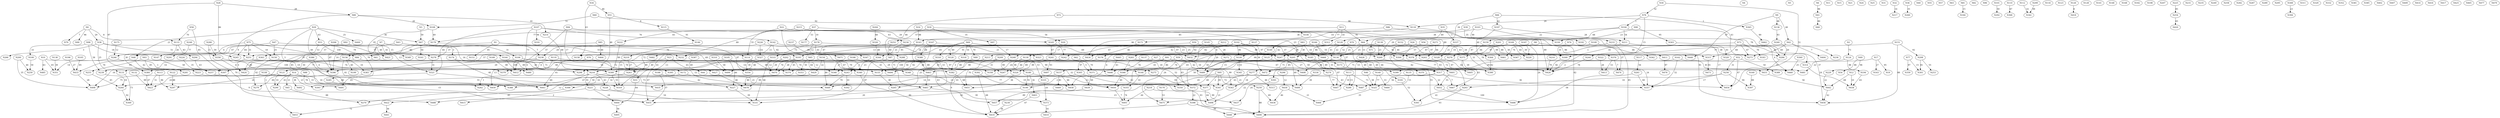digraph Grafo {
    0[label="N0"];
    1[label="N1"];
    2[label="N2"];
    3[label="N3"];
    4[label="N4"];
    5[label="N5"];
    6[label="N6"];
    7[label="N7"];
    8[label="N8"];
    9[label="N9"];
    10[label="N10"];
    11[label="N11"];
    12[label="N12"];
    13[label="N13"];
    14[label="N14"];
    15[label="N15"];
    16[label="N16"];
    17[label="N17"];
    18[label="N18"];
    19[label="N19"];
    20[label="N20"];
    21[label="N21"];
    22[label="N22"];
    23[label="N23"];
    24[label="N24"];
    25[label="N25"];
    26[label="N26"];
    27[label="N27"];
    28[label="N28"];
    29[label="N29"];
    30[label="N30"];
    31[label="N31"];
    32[label="N32"];
    33[label="N33"];
    34[label="N34"];
    35[label="N35"];
    36[label="N36"];
    37[label="N37"];
    38[label="N38"];
    39[label="N39"];
    40[label="N40"];
    41[label="N41"];
    42[label="N42"];
    43[label="N43"];
    44[label="N44"];
    45[label="N45"];
    46[label="N46"];
    47[label="N47"];
    48[label="N48"];
    49[label="N49"];
    50[label="N50"];
    51[label="N51"];
    52[label="N52"];
    53[label="N53"];
    54[label="N54"];
    55[label="N55"];
    56[label="N56"];
    57[label="N57"];
    58[label="N58"];
    59[label="N59"];
    60[label="N60"];
    61[label="N61"];
    62[label="N62"];
    63[label="N63"];
    64[label="N64"];
    65[label="N65"];
    66[label="N66"];
    67[label="N67"];
    68[label="N68"];
    69[label="N69"];
    70[label="N70"];
    71[label="N71"];
    72[label="N72"];
    73[label="N73"];
    74[label="N74"];
    75[label="N75"];
    76[label="N76"];
    77[label="N77"];
    78[label="N78"];
    79[label="N79"];
    80[label="N80"];
    81[label="N81"];
    82[label="N82"];
    83[label="N83"];
    84[label="N84"];
    85[label="N85"];
    86[label="N86"];
    87[label="N87"];
    88[label="N88"];
    89[label="N89"];
    90[label="N90"];
    91[label="N91"];
    92[label="N92"];
    93[label="N93"];
    94[label="N94"];
    95[label="N95"];
    96[label="N96"];
    97[label="N97"];
    98[label="N98"];
    99[label="N99"];
    100[label="N100"];
    101[label="N101"];
    102[label="N102"];
    103[label="N103"];
    104[label="N104"];
    105[label="N105"];
    106[label="N106"];
    107[label="N107"];
    108[label="N108"];
    109[label="N109"];
    110[label="N110"];
    111[label="N111"];
    112[label="N112"];
    113[label="N113"];
    114[label="N114"];
    115[label="N115"];
    116[label="N116"];
    117[label="N117"];
    118[label="N118"];
    119[label="N119"];
    120[label="N120"];
    121[label="N121"];
    122[label="N122"];
    123[label="N123"];
    124[label="N124"];
    125[label="N125"];
    126[label="N126"];
    127[label="N127"];
    128[label="N128"];
    129[label="N129"];
    130[label="N130"];
    131[label="N131"];
    132[label="N132"];
    133[label="N133"];
    134[label="N134"];
    135[label="N135"];
    136[label="N136"];
    137[label="N137"];
    138[label="N138"];
    139[label="N139"];
    140[label="N140"];
    141[label="N141"];
    142[label="N142"];
    143[label="N143"];
    144[label="N144"];
    145[label="N145"];
    146[label="N146"];
    147[label="N147"];
    148[label="N148"];
    149[label="N149"];
    150[label="N150"];
    151[label="N151"];
    152[label="N152"];
    153[label="N153"];
    154[label="N154"];
    155[label="N155"];
    156[label="N156"];
    157[label="N157"];
    158[label="N158"];
    159[label="N159"];
    160[label="N160"];
    161[label="N161"];
    162[label="N162"];
    163[label="N163"];
    164[label="N164"];
    165[label="N165"];
    166[label="N166"];
    167[label="N167"];
    168[label="N168"];
    169[label="N169"];
    170[label="N170"];
    171[label="N171"];
    172[label="N172"];
    173[label="N173"];
    174[label="N174"];
    175[label="N175"];
    176[label="N176"];
    177[label="N177"];
    178[label="N178"];
    179[label="N179"];
    180[label="N180"];
    181[label="N181"];
    182[label="N182"];
    183[label="N183"];
    184[label="N184"];
    185[label="N185"];
    186[label="N186"];
    187[label="N187"];
    188[label="N188"];
    189[label="N189"];
    190[label="N190"];
    191[label="N191"];
    192[label="N192"];
    193[label="N193"];
    194[label="N194"];
    195[label="N195"];
    196[label="N196"];
    197[label="N197"];
    198[label="N198"];
    199[label="N199"];
    200[label="N200"];
    201[label="N201"];
    202[label="N202"];
    203[label="N203"];
    204[label="N204"];
    205[label="N205"];
    206[label="N206"];
    207[label="N207"];
    208[label="N208"];
    209[label="N209"];
    210[label="N210"];
    211[label="N211"];
    212[label="N212"];
    213[label="N213"];
    214[label="N214"];
    215[label="N215"];
    216[label="N216"];
    217[label="N217"];
    218[label="N218"];
    219[label="N219"];
    220[label="N220"];
    221[label="N221"];
    222[label="N222"];
    223[label="N223"];
    224[label="N224"];
    225[label="N225"];
    226[label="N226"];
    227[label="N227"];
    228[label="N228"];
    229[label="N229"];
    230[label="N230"];
    231[label="N231"];
    232[label="N232"];
    233[label="N233"];
    234[label="N234"];
    235[label="N235"];
    236[label="N236"];
    237[label="N237"];
    238[label="N238"];
    239[label="N239"];
    240[label="N240"];
    241[label="N241"];
    242[label="N242"];
    243[label="N243"];
    244[label="N244"];
    245[label="N245"];
    246[label="N246"];
    247[label="N247"];
    248[label="N248"];
    249[label="N249"];
    250[label="N250"];
    251[label="N251"];
    252[label="N252"];
    253[label="N253"];
    254[label="N254"];
    255[label="N255"];
    256[label="N256"];
    257[label="N257"];
    258[label="N258"];
    259[label="N259"];
    260[label="N260"];
    261[label="N261"];
    262[label="N262"];
    263[label="N263"];
    264[label="N264"];
    265[label="N265"];
    266[label="N266"];
    267[label="N267"];
    268[label="N268"];
    269[label="N269"];
    270[label="N270"];
    271[label="N271"];
    272[label="N272"];
    273[label="N273"];
    274[label="N274"];
    275[label="N275"];
    276[label="N276"];
    277[label="N277"];
    278[label="N278"];
    279[label="N279"];
    280[label="N280"];
    281[label="N281"];
    282[label="N282"];
    283[label="N283"];
    284[label="N284"];
    285[label="N285"];
    286[label="N286"];
    287[label="N287"];
    288[label="N288"];
    289[label="N289"];
    290[label="N290"];
    291[label="N291"];
    292[label="N292"];
    293[label="N293"];
    294[label="N294"];
    295[label="N295"];
    296[label="N296"];
    297[label="N297"];
    298[label="N298"];
    299[label="N299"];
    300[label="N300"];
    301[label="N301"];
    302[label="N302"];
    303[label="N303"];
    304[label="N304"];
    305[label="N305"];
    306[label="N306"];
    307[label="N307"];
    308[label="N308"];
    309[label="N309"];
    310[label="N310"];
    311[label="N311"];
    312[label="N312"];
    313[label="N313"];
    314[label="N314"];
    315[label="N315"];
    316[label="N316"];
    317[label="N317"];
    318[label="N318"];
    319[label="N319"];
    320[label="N320"];
    321[label="N321"];
    322[label="N322"];
    323[label="N323"];
    324[label="N324"];
    325[label="N325"];
    326[label="N326"];
    327[label="N327"];
    328[label="N328"];
    329[label="N329"];
    330[label="N330"];
    331[label="N331"];
    332[label="N332"];
    333[label="N333"];
    334[label="N334"];
    335[label="N335"];
    336[label="N336"];
    337[label="N337"];
    338[label="N338"];
    339[label="N339"];
    340[label="N340"];
    341[label="N341"];
    342[label="N342"];
    343[label="N343"];
    344[label="N344"];
    345[label="N345"];
    346[label="N346"];
    347[label="N347"];
    348[label="N348"];
    349[label="N349"];
    350[label="N350"];
    351[label="N351"];
    352[label="N352"];
    353[label="N353"];
    354[label="N354"];
    355[label="N355"];
    356[label="N356"];
    357[label="N357"];
    358[label="N358"];
    359[label="N359"];
    360[label="N360"];
    361[label="N361"];
    362[label="N362"];
    363[label="N363"];
    364[label="N364"];
    365[label="N365"];
    366[label="N366"];
    367[label="N367"];
    368[label="N368"];
    369[label="N369"];
    370[label="N370"];
    371[label="N371"];
    372[label="N372"];
    373[label="N373"];
    374[label="N374"];
    375[label="N375"];
    376[label="N376"];
    377[label="N377"];
    378[label="N378"];
    379[label="N379"];
    380[label="N380"];
    381[label="N381"];
    382[label="N382"];
    383[label="N383"];
    384[label="N384"];
    385[label="N385"];
    386[label="N386"];
    387[label="N387"];
    388[label="N388"];
    389[label="N389"];
    390[label="N390"];
    391[label="N391"];
    392[label="N392"];
    393[label="N393"];
    394[label="N394"];
    395[label="N395"];
    396[label="N396"];
    397[label="N397"];
    398[label="N398"];
    399[label="N399"];
    400[label="N400"];
    401[label="N401"];
    402[label="N402"];
    403[label="N403"];
    404[label="N404"];
    405[label="N405"];
    406[label="N406"];
    407[label="N407"];
    408[label="N408"];
    409[label="N409"];
    410[label="N410"];
    411[label="N411"];
    412[label="N412"];
    413[label="N413"];
    414[label="N414"];
    415[label="N415"];
    416[label="N416"];
    417[label="N417"];
    418[label="N418"];
    419[label="N419"];
    420[label="N420"];
    421[label="N421"];
    422[label="N422"];
    423[label="N423"];
    424[label="N424"];
    425[label="N425"];
    426[label="N426"];
    427[label="N427"];
    428[label="N428"];
    429[label="N429"];
    430[label="N430"];
    431[label="N431"];
    432[label="N432"];
    433[label="N433"];
    434[label="N434"];
    435[label="N435"];
    436[label="N436"];
    437[label="N437"];
    438[label="N438"];
    439[label="N439"];
    440[label="N440"];
    441[label="N441"];
    442[label="N442"];
    443[label="N443"];
    444[label="N444"];
    445[label="N445"];
    446[label="N446"];
    447[label="N447"];
    448[label="N448"];
    449[label="N449"];
    450[label="N450"];
    451[label="N451"];
    452[label="N452"];
    453[label="N453"];
    454[label="N454"];
    455[label="N455"];
    456[label="N456"];
    457[label="N457"];
    458[label="N458"];
    459[label="N459"];
    460[label="N460"];
    461[label="N461"];
    462[label="N462"];
    463[label="N463"];
    464[label="N464"];
    465[label="N465"];
    466[label="N466"];
    467[label="N467"];
    468[label="N468"];
    469[label="N469"];
    470[label="N470"];
    471[label="N471"];
    472[label="N472"];
    473[label="N473"];
    474[label="N474"];
    475[label="N475"];
    476[label="N476"];
    477[label="N477"];
    478[label="N478"];
    479[label="N479"];
    480[label="N480"];
    481[label="N481"];
    482[label="N482"];
    483[label="N483"];
    484[label="N484"];
    485[label="N485"];
    486[label="N486"];
    487[label="N487"];
    488[label="N488"];
    489[label="N489"];
    490[label="N490"];
    491[label="N491"];
    492[label="N492"];
    493[label="N493"];
    494[label="N494"];
    495[label="N495"];
    496[label="N496"];
    497[label="N497"];
    498[label="N498"];
    499[label="N499"];
    136 -> 240[label="93"];
    72 -> 87[label="66"];
    76 -> 443[label="61"];
    206 -> 278[label="77"];
    215 -> 222[label="65"];
    112 -> 342[label="14"];
    308 -> 394[label="23"];
    117 -> 261[label="56"];
    205 -> 457[label="49"];
    74 -> 411[label="66"];
    53 -> 251[label="53"];
    178 -> 319[label="15"];
    3 -> 67[label="59"];
    12 -> 442[label="68"];
    307 -> 455[label="9"];
    118 -> 165[label="36"];
    230 -> 419[label="36"];
    69 -> 316[label="9"];
    293 -> 448[label="93"];
    274 -> 447[label="77"];
    213 -> 382[label="3"];
    10 -> 374[label="71"];
    73 -> 315[label="68"];
    134 -> 472[label="71"];
    47 -> 150[label="25"];
    241 -> 317[label="50"];
    64 -> 205[label="52"];
    246 -> 351[label="14"];
    43 -> 453[label="3"];
    104 -> 211[label="54"];
    61 -> 121[label="71"];
    212 -> 319[label="61"];
    305 -> 490[label="93"];
    166 -> 317[label="37"];
    196 -> 433[label="27"];
    156 -> 383[label="16"];
    444 -> 495[label="56"];
    317 -> 459[label="41"];
    94 -> 300[label="17"];
    226 -> 432[label="69"];
    10 -> 351[label="65"];
    165 -> 242[label="77"];
    130 -> 335[label="53"];
    256 -> 357[label="17"];
    197 -> 233[label="28"];
    98 -> 100[label="33"];
    102 -> 472[label="36"];
    133 -> 147[label="26"];
    202 -> 499[label="48"];
    483 -> 488[label="20"];
    103 -> 211[label="22"];
    143 -> 333[label="13"];
    241 -> 497[label="93"];
    208 -> 253[label="55"];
    336 -> 434[label="96"];
    391 -> 437[label="24"];
    228 -> 331[label="16"];
    37 -> 114[label="55"];
    120 -> 155[label="100"];
    356 -> 379[label="100"];
    226 -> 327[label="14"];
    94 -> 234[label="63"];
    241 -> 346[label="86"];
    216 -> 221[label="91"];
    78 -> 118[label="29"];
    76 -> 449[label="53"];
    105 -> 433[label="85"];
    310 -> 499[label="58"];
    202 -> 470[label="12"];
    22 -> 232[label="89"];
    430 -> 436[label="46"];
    129 -> 432[label="91"];
    30 -> 454[label="51"];
    188 -> 455[label="37"];
    102 -> 339[label="96"];
    383 -> 492[label="38"];
    190 -> 455[label="62"];
    8 -> 304[label="87"];
    378 -> 390[label="72"];
    78 -> 104[label="1"];
    257 -> 262[label="33"];
    263 -> 388[label="16"];
    27 -> 324[label="89"];
    124 -> 194[label="88"];
    142 -> 193[label="92"];
    102 -> 434[label="42"];
    174 -> 443[label="40"];
    83 -> 242[label="82"];
    219 -> 263[label="27"];
    69 -> 120[label="49"];
    176 -> 489[label="18"];
    30 -> 78[label="32"];
    187 -> 486[label="24"];
    370 -> 467[label="7"];
    107 -> 378[label="89"];
    250 -> 436[label="69"];
    375 -> 391[label="71"];
    151 -> 208[label="92"];
    164 -> 480[label="100"];
    80 -> 459[label="9"];
    151 -> 456[label="88"];
    42 -> 404[label="7"];
    93 -> 450[label="32"];
    135 -> 452[label="22"];
    193 -> 377[label="52"];
    280 -> 488[label="70"];
    73 -> 183[label="76"];
    127 -> 247[label="97"];
    172 -> 406[label="19"];
    226 -> 383[label="57"];
    243 -> 443[label="32"];
    51 -> 115[label="9"];
    337 -> 378[label="21"];
    309 -> 426[label="56"];
    216 -> 262[label="1"];
    98 -> 251[label="18"];
    300 -> 341[label="21"];
    85 -> 354[label="97"];
    202 -> 463[label="79"];
    339 -> 350[label="50"];
    53 -> 421[label="79"];
    341 -> 475[label="21"];
    256 -> 293[label="18"];
    200 -> 498[label="35"];
    47 -> 134[label="34"];
    41 -> 68[label="80"];
    411 -> 476[label="97"];
    59 -> 431[label="49"];
    134 -> 408[label="38"];
    52 -> 454[label="47"];
    211 -> 314[label="37"];
    238 -> 480[label="6"];
    334 -> 406[label="39"];
    239 -> 264[label="18"];
    101 -> 292[label="59"];
    171 -> 434[label="46"];
    169 -> 220[label="44"];
    9 -> 440[label="47"];
    483 -> 496[label="23"];
    162 -> 399[label="2"];
    7 -> 174[label="3"];
    13 -> 179[label="77"];
    195 -> 227[label="46"];
    26 -> 284[label="38"];
    107 -> 321[label="44"];
    102 -> 205[label="37"];
    172 -> 393[label="55"];
    392 -> 419[label="68"];
    18 -> 252[label="57"];
    37 -> 456[label="91"];
    442 -> 456[label="42"];
    398 -> 490[label="15"];
    72 -> 118[label="98"];
    23 -> 155[label="74"];
    87 -> 331[label="87"];
    49 -> 229[label="88"];
    439 -> 457[label="89"];
    145 -> 268[label="17"];
    224 -> 257[label="35"];
    104 -> 269[label="29"];
    156 -> 199[label="40"];
    75 -> 285[label="76"];
    169 -> 269[label="67"];
    56 -> 134[label="57"];
    62 -> 371[label="70"];
    129 -> 440[label="24"];
    83 -> 468[label="16"];
    248 -> 291[label="77"];
    430 -> 466[label="21"];
    67 -> 216[label="16"];
    78 -> 365[label="1"];
    29 -> 48[label="21"];
    170 -> 475[label="53"];
    300 -> 306[label="59"];
    77 -> 359[label="97"];
    52 -> 384[label="98"];
    254 -> 420[label="65"];
    186 -> 300[label="29"];
    178 -> 185[label="23"];
    38 -> 114[label="40"];
    0 -> 79[label="7"];
    317 -> 487[label="56"];
    93 -> 281[label="85"];
    179 -> 323[label="2"];
    23 -> 44[label="61"];
    102 -> 333[label="65"];
    211 -> 309[label="16"];
    376 -> 413[label="53"];
    277 -> 313[label="46"];
    29 -> 388[label="3"];
    238 -> 395[label="59"];
    314 -> 438[label="24"];
    85 -> 464[label="48"];
    53 -> 61[label="100"];
    119 -> 459[label="13"];
    216 -> 270[label="12"];
    280 -> 356[label="59"];
    145 -> 272[label="28"];
    328 -> 426[label="82"];
    398 -> 419[label="15"];
    284 -> 431[label="15"];
    372 -> 398[label="22"];
    1 -> 499[label="69"];
    80 -> 108[label="20"];
    174 -> 300[label="65"];
    325 -> 466[label="35"];
    240 -> 284[label="20"];
    216 -> 454[label="21"];
    363 -> 424[label="28"];
    246 -> 257[label="1"];
    180 -> 350[label="12"];
    107 -> 412[label="73"];
    221 -> 444[label="24"];
    7 -> 48[label="47"];
    377 -> 496[label="64"];
    22 -> 165[label="29"];
    77 -> 301[label="15"];
    322 -> 413[label="28"];
    130 -> 180[label="96"];
    300 -> 319[label="55"];
    150 -> 279[label="42"];
    210 -> 426[label="79"];
    195 -> 243[label="14"];
    176 -> 305[label="97"];
    52 -> 389[label="50"];
    387 -> 427[label="49"];
    263 -> 483[label="73"];
    371 -> 439[label="69"];
    69 -> 318[label="16"];
    18 -> 20[label="56"];
    87 -> 340[label="23"];
    33 -> 444[label="64"];
    251 -> 460[label="82"];
    431 -> 442[label="56"];
    382 -> 451[label="68"];
    227 -> 331[label="39"];
    42 -> 158[label="25"];
    1 -> 238[label="7"];
    317 -> 357[label="36"];
    138 -> 351[label="39"];
    85 -> 278[label="37"];
    261 -> 357[label="60"];
    213 -> 243[label="92"];
    333 -> 354[label="39"];
    16 -> 143[label="88"];
    12 -> 438[label="10"];
    74 -> 461[label="74"];
    422 -> 441[label="36"];
    100 -> 259[label="59"];
    233 -> 490[label="85"];
    94 -> 412[label="37"];
    376 -> 474[label="7"];
    283 -> 372[label="63"];
    195 -> 379[label="99"];
    108 -> 421[label="95"];
    204 -> 326[label="68"];
    216 -> 228[label="43"];
    115 -> 146[label="91"];
    276 -> 277[label="85"];
    398 -> 448[label="96"];
    26 -> 458[label="6"];
    70 -> 247[label="22"];
    223 -> 393[label="21"];
    47 -> 384[label="30"];
    106 -> 348[label="12"];
    234 -> 482[label="47"];
    450 -> 493[label="7"];
    103 -> 129[label="38"];
    185 -> 401[label="49"];
    371 -> 372[label="62"];
    165 -> 241[label="67"];
    143 -> 483[label="33"];
    178 -> 471[label="12"];
    339 -> 345[label="10"];
    46 -> 325[label="38"];
    75 -> 150[label="18"];
    143 -> 203[label="89"];
    135 -> 325[label="15"];
    61 -> 298[label="89"];
    144 -> 355[label="10"];
    26 -> 364[label="43"];
    111 -> 447[label="19"];
    83 -> 247[label="38"];
    14 -> 279[label="60"];
    114 -> 470[label="69"];
    14 -> 45[label="21"];
    13 -> 149[label="77"];
    167 -> 380[label="58"];
    140 -> 484[label="33"];
    340 -> 419[label="80"];
    225 -> 254[label="85"];
    305 -> 435[label="14"];
    102 -> 309[label="46"];
    315 -> 473[label="81"];
    137 -> 446[label="76"];
    167 -> 483[label="71"];
    140 -> 325[label="77"];
    69 -> 273[label="97"];
    242 -> 263[label="56"];
    125 -> 370[label="89"];
    324 -> 451[label="38"];
    28 -> 245[label="86"];
    60 -> 108[label="51"];
    35 -> 337[label="1"];
    179 -> 307[label="97"];
    155 -> 265[label="38"];
    209 -> 300[label="3"];
    43 -> 232[label="55"];
    242 -> 267[label="66"];
    80 -> 214[label="10"];
    162 -> 357[label="52"];
    243 -> 302[label="10"];
    285 -> 455[label="15"];
    111 -> 325[label="73"];
    157 -> 264[label="47"];
    427 -> 478[label="46"];
    472 -> 496[label="22"];
    152 -> 242[label="86"];
    66 -> 71[label="34"];
    307 -> 423[label="24"];
    75 -> 246[label="4"];
    229 -> 442[label="22"];
    180 -> 190[label="91"];
    67 -> 156[label="80"];
    119 -> 346[label="72"];
    13 -> 64[label="91"];
    50 -> 232[label="95"];
    42 -> 273[label="60"];
    110 -> 368[label="67"];
    321 -> 478[label="69"];
    269 -> 405[label="93"];
    75 -> 251[label="31"];
    169 -> 375[label="97"];
    91 -> 463[label="89"];
    95 -> 190[label="2"];
    150 -> 412[label="74"];
    338 -> 435[label="16"];
    139 -> 378[label="92"];
    277 -> 487[label="43"];
    38 -> 266[label="3"];
    7 -> 321[label="13"];
    14 -> 290[label="43"];
    102 -> 475[label="24"];
    375 -> 390[label="39"];
    8 -> 362[label="96"];
    222 -> 298[label="99"];
    243 -> 449[label="79"];
    23 -> 33[label="13"];
    125 -> 489[label="15"];
    14 -> 319[label="66"];
    121 -> 297[label="20"];
    326 -> 344[label="48"];
    67 -> 106[label="31"];
    187 -> 220[label="7"];
    356 -> 424[label="4"];
    234 -> 304[label="25"];
    108 -> 179[label="49"];
    51 -> 298[label="48"];
    306 -> 422[label="85"];
    59 -> 157[label="86"];
    147 -> 257[label="58"];
    129 -> 396[label="14"];
    335 -> 373[label="18"];
    294 -> 307[label="43"];
    328 -> 489[label="4"];
    202 -> 331[label="68"];
    251 -> 396[label="19"];
    277 -> 343[label="18"];
    143 -> 344[label="21"];
    37 -> 177[label="53"];
    275 -> 372[label="91"];
    69 -> 89[label="70"];
    29 -> 53[label="63"];
    121 -> 290[label="10"];
    221 -> 415[label="2"];
    178 -> 347[label="61"];
    104 -> 159[label="68"];
    205 -> 370[label="35"];
    250 -> 490[label="88"];
    6 -> 41[label="96"];
    256 -> 397[label="94"];
    107 -> 191[label="94"];
    252 -> 288[label="40"];
    180 -> 403[label="34"];
    277 -> 449[label="45"];
    36 -> 260[label="35"];
    299 -> 342[label="99"];
    156 -> 239[label="14"];
    69 -> 426[label="31"];
    97 -> 268[label="17"];
    17 -> 472[label="95"];
    264 -> 369[label="92"];
    401 -> 452[label="55"];
    39 -> 330[label="35"];
    58 -> 307[label="85"];
    283 -> 374[label="80"];
    151 -> 244[label="17"];
    392 -> 450[label="77"];
    81 -> 184[label="15"];
    0 -> 99[label="96"];
    375 -> 467[label="43"];
    205 -> 447[label="87"];
    52 -> 256[label="31"];
    91 -> 357[label="24"];
    134 -> 426[label="97"];
    87 -> 446[label="90"];
    157 -> 469[label="81"];
    344 -> 457[label="43"];
    1 -> 153[label="95"];
    193 -> 470[label="74"];
    127 -> 130[label="47"];
    344 -> 346[label="27"];
    221 -> 373[label="39"];
    278 -> 321[label="31"];
    103 -> 192[label="99"];
    169 -> 376[label="39"];
    45 -> 270[label="88"];
    321 -> 491[label="45"];
    209 -> 451[label="70"];
    333 -> 455[label="47"];
    9 -> 136[label="68"];
    67 -> 161[label="54"];
    91 -> 446[label="61"];
    386 -> 396[label="4"];
    71 -> 286[label="53"];
    91 -> 181[label="67"];
    28 -> 80[label="28"];
    23 -> 396[label="66"];
    304 -> 401[label="77"];
    1 -> 396[label="87"];
    90 -> 330[label="23"];
    364 -> 390[label="92"];
    355 -> 493[label="74"];
    84 -> 172[label="78"];
    193 -> 216[label="77"];
    10 -> 485[label="63"];
    175 -> 246[label="12"];
    233 -> 276[label="1"];
    237 -> 471[label="38"];
    277 -> 341[label="63"];
    48 -> 223[label="42"];
    327 -> 412[label="49"];
    17 -> 19[label="95"];
    34 -> 51[label="46"];
    73 -> 460[label="4"];
    34 -> 158[label="43"];
    218 -> 437[label="99"];
    131 -> 369[label="73"];
    73 -> 273[label="47"];
    132 -> 423[label="99"];
    463 -> 483[label="10"];
    366 -> 450[label="49"];
    303 -> 320[label="61"];
    75 -> 245[label="64"];
    154 -> 358[label="97"];
    64 -> 461[label="99"];
    29 -> 396[label="49"];
    255 -> 264[label="45"];
    222 -> 238[label="29"];
    327 -> 382[label="67"];
    113 -> 297[label="96"];
    23 -> 275[label="88"];
    186 -> 267[label="31"];
    209 -> 343[label="99"];
    18 -> 97[label="35"];
    118 -> 490[label="62"];
    38 -> 131[label="25"];
    39 -> 171[label="14"];
    59 -> 366[label="74"];
    66 -> 273[label="43"];
    66 -> 197[label="42"];
    181 -> 361[label="52"];
    157 -> 458[label="66"];
    49 -> 54[label="96"];
    7 -> 349[label="41"];
    445 -> 446[label="43"];
    160 -> 397[label="89"];
    188 -> 227[label="42"];
    189 -> 412[label="98"];
    58 -> 133[label="70"];
    167 -> 269[label="21"];
    86 -> 284[label="78"];
    89 -> 494[label="65"];
    18 -> 125[label="23"];
    35 -> 64[label="49"];
    92 -> 164[label="15"];
    38 -> 84[label="51"];
    32 -> 217[label="14"];
    142 -> 173[label="97"];
    348 -> 458[label="23"];
    212 -> 378[label="55"];
    137 -> 265[label="25"];
    251 -> 424[label="6"];
    109 -> 309[label="10"];
    159 -> 203[label="84"];
    218 -> 493[label="44"];
    206 -> 459[label="85"];
    247 -> 406[label="60"];
    9 -> 42[label="48"];
    111 -> 286[label="15"];
    193 -> 374[label="45"];
    139 -> 269[label="23"];
    124 -> 481[label="22"];
    272 -> 274[label="27"];
    201 -> 328[label="10"];
    104 -> 456[label="37"];
    252 -> 263[label="72"];
    154 -> 449[label="80"];
    106 -> 131[label="50"];
    98 -> 239[label="58"];
    137 -> 408[label="42"];
    0 -> 38[label="29"];
    122 -> 297[label="88"];
    130 -> 358[label="24"];
    238 -> 384[label="29"];
    166 -> 293[label="66"];
    433 -> 498[label="28"];
    139 -> 339[label="42"];
    201 -> 367[label="38"];
    37 -> 178[label="10"];
    76 -> 121[label="6"];
    64 -> 134[label="25"];
    76 -> 144[label="29"];
    173 -> 486[label="55"];
    248 -> 356[label="15"];
    373 -> 410[label="16"];
    338 -> 498[label="75"];
    22 -> 340[label="73"];
    154 -> 470[label="28"];
    261 -> 486[label="58"];
    2 -> 124[label="73"];
    242 -> 431[label="68"];
    26 -> 213[label="41"];
    166 -> 176[label="6"];
    215 -> 426[label="89"];
    296 -> 430[label="12"];
    233 -> 454[label="17"];
    109 -> 474[label="37"];
    107 -> 142[label="76"];
    283 -> 366[label="3"];
    200 -> 259[label="46"];
    214 -> 300[label="68"];
    13 -> 312[label="18"];
    126 -> 418[label="8"];
    209 -> 419[label="9"];
    95 -> 341[label="85"];
    26 -> 317[label="5"];
    86 -> 143[label="85"];
    152 -> 426[label="78"];
    429 -> 478[label="80"];
    403 -> 419[label="47"];
    93 -> 255[label="93"];
    65 -> 340[label="64"];
    27 -> 399[label="16"];
    0 -> 133[label="8"];
    347 -> 494[label="41"];
    154 -> 429[label="22"];
    271 -> 304[label="84"];
    50 -> 489[label="20"];
    194 -> 438[label="83"];
    73 -> 144[label="99"];
    90 -> 303[label="95"];
    365 -> 462[label="80"];
    50 -> 283[label="92"];
    293 -> 361[label="41"];
    78 -> 426[label="15"];
    109 -> 450[label="65"];
    92 -> 363[label="57"];
    346 -> 478[label="99"];
    452 -> 486[label="100"];
    84 -> 498[label="16"];
    208 -> 301[label="81"];
    29 -> 400[label="25"];
    197 -> 364[label="40"];
    95 -> 250[label="72"];
    162 -> 481[label="81"];
    48 -> 433[label="76"];
    64 -> 428[label="33"];
    60 -> 336[label="92"];
    102 -> 193[label="91"];
    113 -> 423[label="51"];
    149 -> 377[label="50"];
    142 -> 158[label="11"];
    268 -> 324[label="99"];
    360 -> 460[label="25"];
    133 -> 294[label="83"];
    95 -> 377[label="2"];
    65 -> 353[label="50"];
    56 -> 315[label="88"];
    17 -> 163[label="27"];
    384 -> 423[label="47"];
    422 -> 453[label="72"];
    42 -> 236[label="15"];
    146 -> 219[label="76"];
    29 -> 67[label="36"];
    28 -> 281[label="97"];
    88 -> 491[label="78"];
    323 -> 371[label="5"];
    156 -> 443[label="81"];
    244 -> 426[label="78"];
}
